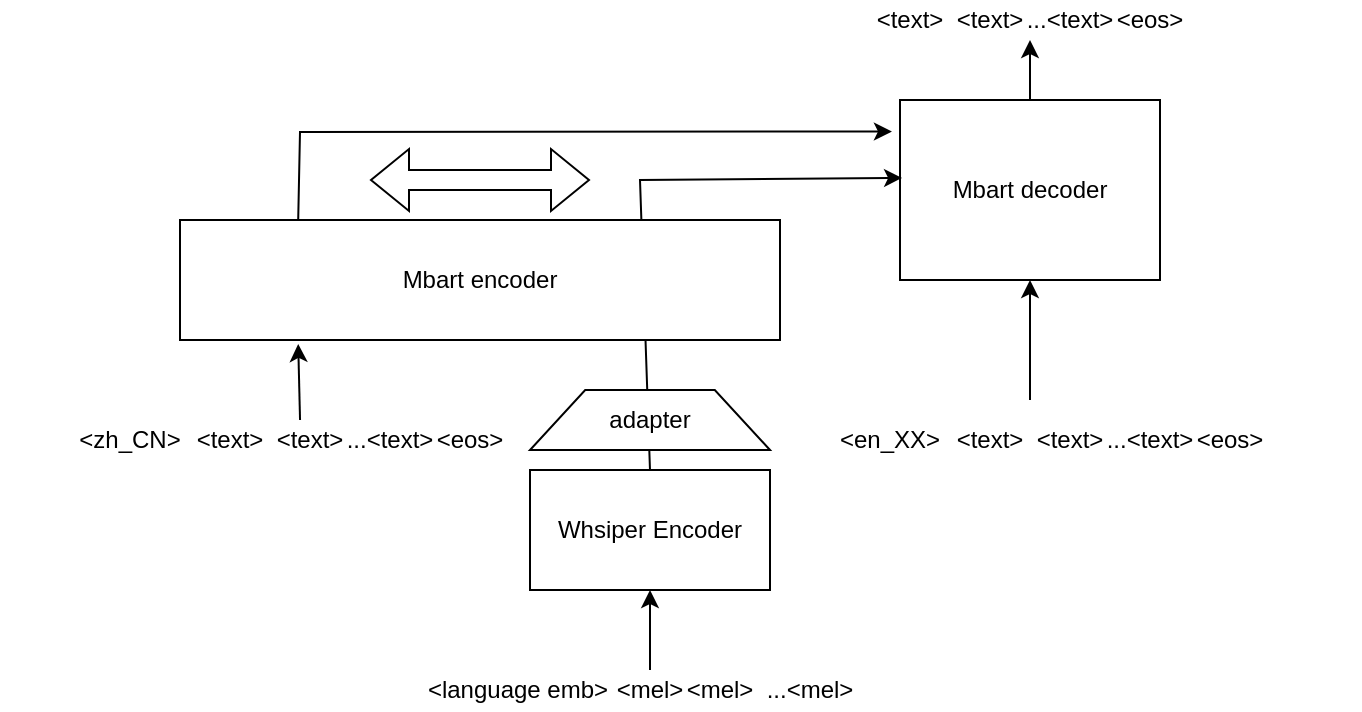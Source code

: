 <mxfile version="20.7.4" type="github">
  <diagram id="LzPSjrBE9QoCUfWx3sxA" name="第 1 页">
    <mxGraphModel dx="1303" dy="721" grid="1" gridSize="10" guides="1" tooltips="1" connect="1" arrows="1" fold="1" page="1" pageScale="1" pageWidth="827" pageHeight="1169" math="0" shadow="0">
      <root>
        <mxCell id="0" />
        <mxCell id="1" parent="0" />
        <mxCell id="XcR_hyQz9Lz4EqXfj8F2-1" value="Whsiper Encoder" style="rounded=0;whiteSpace=wrap;html=1;" parent="1" vertex="1">
          <mxGeometry x="355" y="465" width="120" height="60" as="geometry" />
        </mxCell>
        <mxCell id="XcR_hyQz9Lz4EqXfj8F2-2" value="Mbart decoder" style="rounded=0;whiteSpace=wrap;html=1;" parent="1" vertex="1">
          <mxGeometry x="540" y="280" width="130" height="90" as="geometry" />
        </mxCell>
        <mxCell id="XcR_hyQz9Lz4EqXfj8F2-3" value="" style="endArrow=classic;html=1;rounded=0;exitX=0.5;exitY=0;exitDx=0;exitDy=0;entryX=0.008;entryY=0.433;entryDx=0;entryDy=0;entryPerimeter=0;" parent="1" source="XcR_hyQz9Lz4EqXfj8F2-1" edge="1" target="XcR_hyQz9Lz4EqXfj8F2-2">
          <mxGeometry width="50" height="50" relative="1" as="geometry">
            <mxPoint x="440" y="360" as="sourcePoint" />
            <mxPoint x="540" y="328" as="targetPoint" />
            <Array as="points">
              <mxPoint x="410" y="320" />
            </Array>
          </mxGeometry>
        </mxCell>
        <mxCell id="XcR_hyQz9Lz4EqXfj8F2-4" value="&amp;lt;language emb&amp;gt;" style="text;strokeColor=none;align=center;fillColor=none;html=1;verticalAlign=middle;whiteSpace=wrap;rounded=0;" parent="1" vertex="1">
          <mxGeometry x="284" y="565" width="130" height="20" as="geometry" />
        </mxCell>
        <mxCell id="XcR_hyQz9Lz4EqXfj8F2-5" value="&amp;lt;mel&amp;gt;" style="text;strokeColor=none;align=center;fillColor=none;html=1;verticalAlign=middle;whiteSpace=wrap;rounded=0;" parent="1" vertex="1">
          <mxGeometry x="350" y="565" width="130" height="20" as="geometry" />
        </mxCell>
        <mxCell id="XcR_hyQz9Lz4EqXfj8F2-6" value="&amp;lt;mel&amp;gt;" style="text;strokeColor=none;align=center;fillColor=none;html=1;verticalAlign=middle;whiteSpace=wrap;rounded=0;" parent="1" vertex="1">
          <mxGeometry x="385" y="565" width="130" height="20" as="geometry" />
        </mxCell>
        <mxCell id="XcR_hyQz9Lz4EqXfj8F2-7" value="...&amp;lt;mel&amp;gt;" style="text;strokeColor=none;align=center;fillColor=none;html=1;verticalAlign=middle;whiteSpace=wrap;rounded=0;" parent="1" vertex="1">
          <mxGeometry x="430" y="565" width="130" height="20" as="geometry" />
        </mxCell>
        <mxCell id="XcR_hyQz9Lz4EqXfj8F2-8" value="" style="endArrow=classic;html=1;rounded=0;entryX=0.5;entryY=1;entryDx=0;entryDy=0;" parent="1" target="XcR_hyQz9Lz4EqXfj8F2-1" edge="1">
          <mxGeometry width="50" height="50" relative="1" as="geometry">
            <mxPoint x="415" y="565" as="sourcePoint" />
            <mxPoint x="775" y="475" as="targetPoint" />
          </mxGeometry>
        </mxCell>
        <mxCell id="XcR_hyQz9Lz4EqXfj8F2-12" value="&amp;lt;en_XX&amp;gt;" style="text;strokeColor=none;align=center;fillColor=none;html=1;verticalAlign=middle;whiteSpace=wrap;rounded=0;" parent="1" vertex="1">
          <mxGeometry x="470" y="440" width="130" height="20" as="geometry" />
        </mxCell>
        <mxCell id="XcR_hyQz9Lz4EqXfj8F2-13" value="&amp;lt;text&amp;gt;" style="text;strokeColor=none;align=center;fillColor=none;html=1;verticalAlign=middle;whiteSpace=wrap;rounded=0;" parent="1" vertex="1">
          <mxGeometry x="520" y="440" width="130" height="20" as="geometry" />
        </mxCell>
        <mxCell id="XcR_hyQz9Lz4EqXfj8F2-14" value="&amp;lt;text&amp;gt;" style="text;strokeColor=none;align=center;fillColor=none;html=1;verticalAlign=middle;whiteSpace=wrap;rounded=0;" parent="1" vertex="1">
          <mxGeometry x="560" y="440" width="130" height="20" as="geometry" />
        </mxCell>
        <mxCell id="XcR_hyQz9Lz4EqXfj8F2-15" value="...&amp;lt;text&amp;gt;" style="text;strokeColor=none;align=center;fillColor=none;html=1;verticalAlign=middle;whiteSpace=wrap;rounded=0;" parent="1" vertex="1">
          <mxGeometry x="600" y="440" width="130" height="20" as="geometry" />
        </mxCell>
        <mxCell id="XcR_hyQz9Lz4EqXfj8F2-16" value="&amp;lt;eos&amp;gt;" style="text;strokeColor=none;align=center;fillColor=none;html=1;verticalAlign=middle;whiteSpace=wrap;rounded=0;" parent="1" vertex="1">
          <mxGeometry x="640" y="440" width="130" height="20" as="geometry" />
        </mxCell>
        <mxCell id="XcR_hyQz9Lz4EqXfj8F2-17" value="" style="endArrow=classic;html=1;rounded=0;entryX=0.5;entryY=1;entryDx=0;entryDy=0;" parent="1" target="XcR_hyQz9Lz4EqXfj8F2-2" edge="1">
          <mxGeometry width="50" height="50" relative="1" as="geometry">
            <mxPoint x="605" y="430" as="sourcePoint" />
            <mxPoint x="770" y="390" as="targetPoint" />
          </mxGeometry>
        </mxCell>
        <mxCell id="XcR_hyQz9Lz4EqXfj8F2-18" value="" style="endArrow=classic;html=1;rounded=0;exitX=0.5;exitY=0;exitDx=0;exitDy=0;" parent="1" source="XcR_hyQz9Lz4EqXfj8F2-2" edge="1">
          <mxGeometry width="50" height="50" relative="1" as="geometry">
            <mxPoint x="720" y="440" as="sourcePoint" />
            <mxPoint x="605" y="250" as="targetPoint" />
          </mxGeometry>
        </mxCell>
        <mxCell id="XcR_hyQz9Lz4EqXfj8F2-20" value="&amp;lt;text&amp;gt;" style="text;strokeColor=none;align=center;fillColor=none;html=1;verticalAlign=middle;whiteSpace=wrap;rounded=0;" parent="1" vertex="1">
          <mxGeometry x="480" y="230" width="130" height="20" as="geometry" />
        </mxCell>
        <mxCell id="XcR_hyQz9Lz4EqXfj8F2-21" value="&amp;lt;text&amp;gt;" style="text;strokeColor=none;align=center;fillColor=none;html=1;verticalAlign=middle;whiteSpace=wrap;rounded=0;" parent="1" vertex="1">
          <mxGeometry x="520" y="230" width="130" height="20" as="geometry" />
        </mxCell>
        <mxCell id="XcR_hyQz9Lz4EqXfj8F2-22" value="...&amp;lt;text&amp;gt;" style="text;strokeColor=none;align=center;fillColor=none;html=1;verticalAlign=middle;whiteSpace=wrap;rounded=0;" parent="1" vertex="1">
          <mxGeometry x="560" y="230" width="130" height="20" as="geometry" />
        </mxCell>
        <mxCell id="XcR_hyQz9Lz4EqXfj8F2-23" value="&amp;lt;eos&amp;gt;" style="text;strokeColor=none;align=center;fillColor=none;html=1;verticalAlign=middle;whiteSpace=wrap;rounded=0;" parent="1" vertex="1">
          <mxGeometry x="600" y="230" width="130" height="20" as="geometry" />
        </mxCell>
        <mxCell id="0G6d_ehzXhg5Y8yu2oGZ-1" value="" style="verticalLabelPosition=middle;verticalAlign=middle;html=1;shape=trapezoid;perimeter=trapezoidPerimeter;whiteSpace=wrap;size=0.23;arcSize=10;flipV=1;labelPosition=center;align=center;rotation=-180;" parent="1" vertex="1">
          <mxGeometry x="355" y="425" width="120" height="30" as="geometry" />
        </mxCell>
        <mxCell id="0G6d_ehzXhg5Y8yu2oGZ-2" value="adapter" style="text;strokeColor=none;align=center;fillColor=none;html=1;verticalAlign=middle;whiteSpace=wrap;rounded=0;" parent="1" vertex="1">
          <mxGeometry x="385" y="425" width="60" height="30" as="geometry" />
        </mxCell>
        <mxCell id="0G6d_ehzXhg5Y8yu2oGZ-4" value="Mbart encoder" style="rounded=0;whiteSpace=wrap;html=1;" parent="1" vertex="1">
          <mxGeometry x="180" y="340" width="300" height="60" as="geometry" />
        </mxCell>
        <mxCell id="0G6d_ehzXhg5Y8yu2oGZ-9" value="&amp;lt;zh_CN&amp;gt;" style="text;strokeColor=none;align=center;fillColor=none;html=1;verticalAlign=middle;whiteSpace=wrap;rounded=0;" parent="1" vertex="1">
          <mxGeometry x="90" y="440" width="130" height="20" as="geometry" />
        </mxCell>
        <mxCell id="0G6d_ehzXhg5Y8yu2oGZ-10" value="&amp;lt;text&amp;gt;" style="text;strokeColor=none;align=center;fillColor=none;html=1;verticalAlign=middle;whiteSpace=wrap;rounded=0;" parent="1" vertex="1">
          <mxGeometry x="140" y="440" width="130" height="20" as="geometry" />
        </mxCell>
        <mxCell id="0G6d_ehzXhg5Y8yu2oGZ-11" value="&amp;lt;text&amp;gt;" style="text;strokeColor=none;align=center;fillColor=none;html=1;verticalAlign=middle;whiteSpace=wrap;rounded=0;" parent="1" vertex="1">
          <mxGeometry x="180" y="440" width="130" height="20" as="geometry" />
        </mxCell>
        <mxCell id="0G6d_ehzXhg5Y8yu2oGZ-12" value="...&amp;lt;text&amp;gt;" style="text;strokeColor=none;align=center;fillColor=none;html=1;verticalAlign=middle;whiteSpace=wrap;rounded=0;" parent="1" vertex="1">
          <mxGeometry x="220" y="440" width="130" height="20" as="geometry" />
        </mxCell>
        <mxCell id="0G6d_ehzXhg5Y8yu2oGZ-13" value="&amp;lt;eos&amp;gt;" style="text;strokeColor=none;align=center;fillColor=none;html=1;verticalAlign=middle;whiteSpace=wrap;rounded=0;" parent="1" vertex="1">
          <mxGeometry x="260" y="440" width="130" height="20" as="geometry" />
        </mxCell>
        <mxCell id="0G6d_ehzXhg5Y8yu2oGZ-14" value="" style="endArrow=classic;html=1;rounded=0;exitX=0.154;exitY=0;exitDx=0;exitDy=0;exitPerimeter=0;entryX=0.197;entryY=1.033;entryDx=0;entryDy=0;entryPerimeter=0;" parent="1" source="0G6d_ehzXhg5Y8yu2oGZ-12" target="0G6d_ehzXhg5Y8yu2oGZ-4" edge="1">
          <mxGeometry width="50" height="50" relative="1" as="geometry">
            <mxPoint x="390" y="400" as="sourcePoint" />
            <mxPoint x="440" y="350" as="targetPoint" />
          </mxGeometry>
        </mxCell>
        <mxCell id="0G6d_ehzXhg5Y8yu2oGZ-15" value="" style="endArrow=classic;html=1;rounded=0;exitX=0.197;exitY=0;exitDx=0;exitDy=0;entryX=-0.031;entryY=0.175;entryDx=0;entryDy=0;entryPerimeter=0;exitPerimeter=0;" parent="1" source="0G6d_ehzXhg5Y8yu2oGZ-4" target="XcR_hyQz9Lz4EqXfj8F2-2" edge="1">
          <mxGeometry width="50" height="50" relative="1" as="geometry">
            <mxPoint x="390" y="400" as="sourcePoint" />
            <mxPoint x="440" y="350" as="targetPoint" />
            <Array as="points">
              <mxPoint x="240" y="296" />
            </Array>
          </mxGeometry>
        </mxCell>
        <mxCell id="0G6d_ehzXhg5Y8yu2oGZ-16" value="" style="shape=flexArrow;endArrow=classic;startArrow=classic;html=1;rounded=0;" parent="1" edge="1">
          <mxGeometry width="100" height="100" relative="1" as="geometry">
            <mxPoint x="385" y="320" as="sourcePoint" />
            <mxPoint x="275" y="320" as="targetPoint" />
          </mxGeometry>
        </mxCell>
      </root>
    </mxGraphModel>
  </diagram>
</mxfile>
